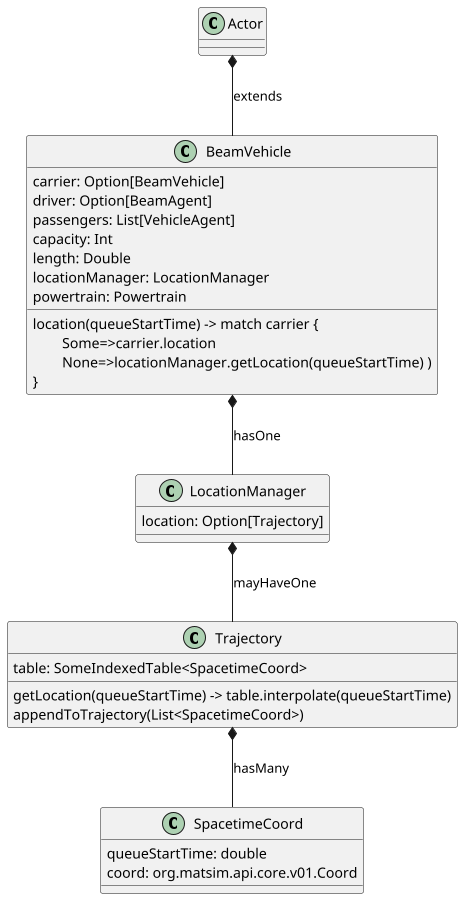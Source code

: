 @startuml
scale 900 height

' See this page for diagram conventions:
' http://plantuml.com/class-diagram

/'
NOTES:
A driver is a BeamAgent and does NOT need to be physically inside vehicle
passengers are BeamVehicles and are physically in vehicle and move with the vehicle
(e.g. a PersonAgent who is driving alone would be the driver of the vehicle and his/her
HumanBodyVehicle would be a passenger)
HumanBodyVehicle is a special case, it has no passengers, just a driver
Transit Vehicles will need a boardAlightDelayFunction
 '/

class BeamVehicle {
  carrier: Option[BeamVehicle]
  driver: Option[BeamAgent]
  passengers: List[VehicleAgent]
  capacity: Int
  length: Double
  locationManager: LocationManager
  powertrain: Powertrain
  location(queueStartTime) -> match carrier { \n\tSome=>carrier.location\n\tNone=>locationManager.getLocation(queueStartTime) )\n}
}

'Either make this an actor or remove and have trajectory under VehAgent
class LocationManager {
   location: Option[Trajectory]
}

class Trajectory {
   table: SomeIndexedTable<SpacetimeCoord>
   getLocation(queueStartTime) -> table.interpolate(queueStartTime)
   appendToTrajectory(List<SpacetimeCoord>)
}

class SpacetimeCoord {
    queueStartTime: double
    coord: org.matsim.api.core.v01.Coord
}

Actor *-- BeamVehicle : extends
BeamVehicle *-- LocationManager : hasOne
LocationManager *-- Trajectory : mayHaveOne
Trajectory *-- SpacetimeCoord: hasMany


@enduml